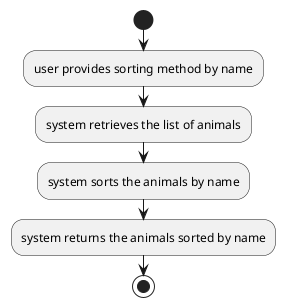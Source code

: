 @startuml
start
:user provides sorting method by name;
:system retrieves the list of animals;
:system sorts the animals by name;
:system returns the animals sorted by name;
stop;



@enduml